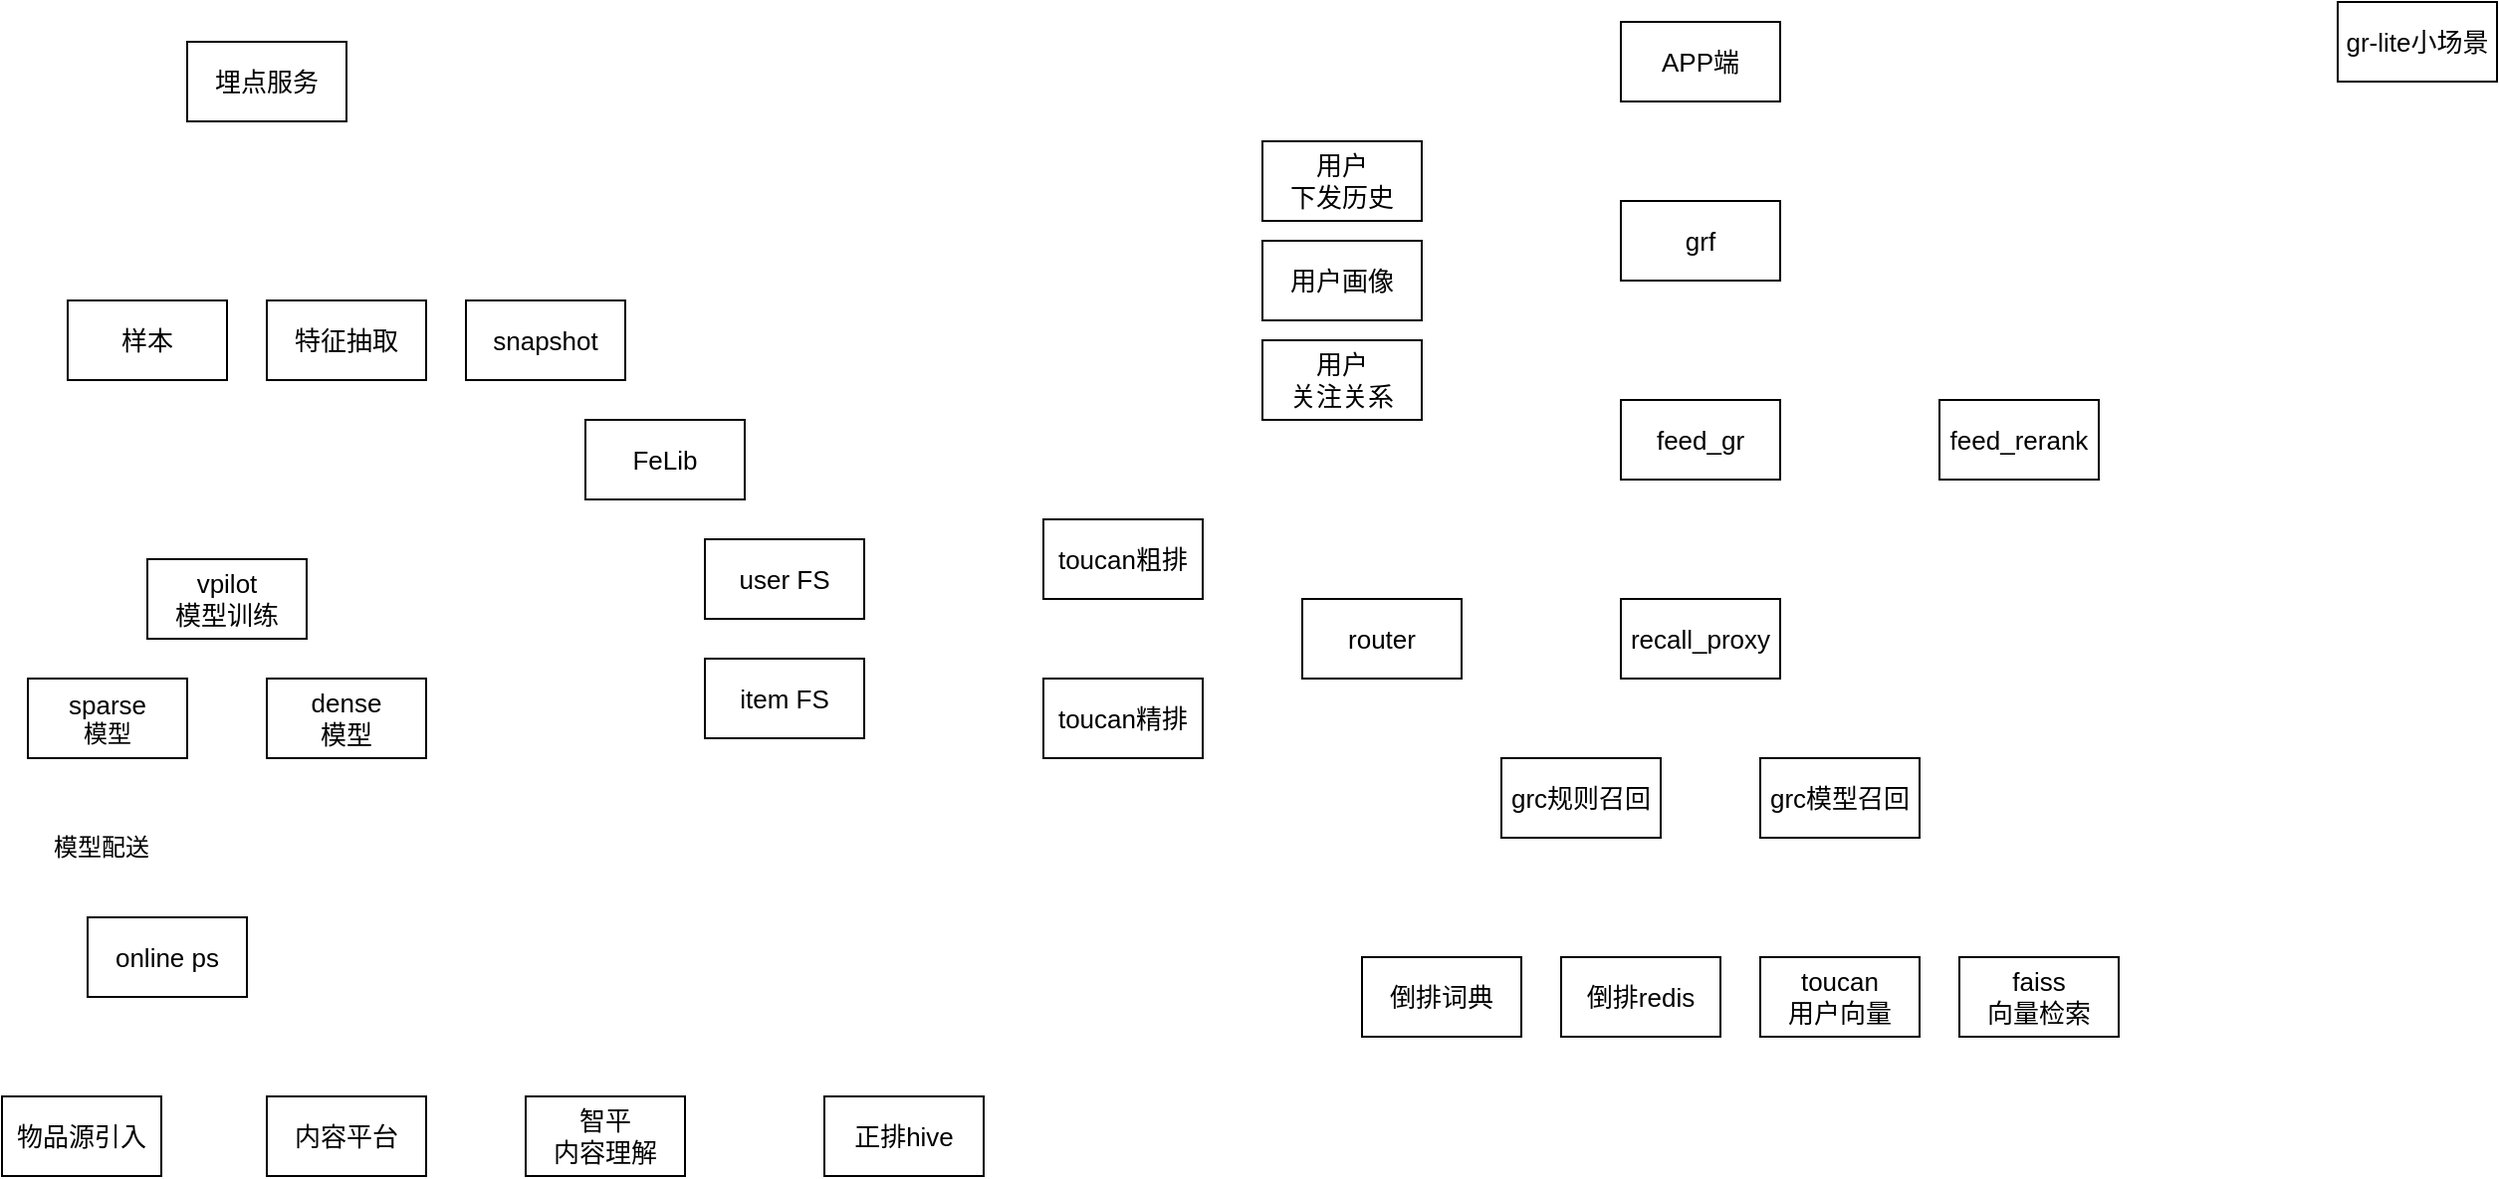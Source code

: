 <mxfile version="21.3.8" type="github">
  <diagram name="第 1 页" id="ZpcZpx1F9Ch346L9i--6">
    <mxGraphModel dx="1622" dy="493" grid="1" gridSize="10" guides="1" tooltips="1" connect="1" arrows="1" fold="1" page="1" pageScale="1" pageWidth="827" pageHeight="1169" math="0" shadow="0">
      <root>
        <mxCell id="0" />
        <mxCell id="1" parent="0" />
        <mxCell id="9b7kkkGA4V4-3G9niZhy-1" value="&lt;font style=&quot;font-size: 13px;&quot;&gt;APP端&lt;/font&gt;" style="rounded=0;whiteSpace=wrap;html=1;" vertex="1" parent="1">
          <mxGeometry x="360" y="30" width="80" height="40" as="geometry" />
        </mxCell>
        <mxCell id="9b7kkkGA4V4-3G9niZhy-2" value="&lt;font style=&quot;font-size: 13px;&quot;&gt;grf&lt;/font&gt;" style="rounded=0;whiteSpace=wrap;html=1;" vertex="1" parent="1">
          <mxGeometry x="360" y="120" width="80" height="40" as="geometry" />
        </mxCell>
        <mxCell id="9b7kkkGA4V4-3G9niZhy-3" value="&lt;span style=&quot;font-size: 13px;&quot;&gt;feed_gr&lt;/span&gt;" style="rounded=0;whiteSpace=wrap;html=1;" vertex="1" parent="1">
          <mxGeometry x="360" y="220" width="80" height="40" as="geometry" />
        </mxCell>
        <mxCell id="9b7kkkGA4V4-3G9niZhy-4" value="&lt;span style=&quot;font-size: 13px;&quot;&gt;recall_proxy&lt;/span&gt;" style="rounded=0;whiteSpace=wrap;html=1;" vertex="1" parent="1">
          <mxGeometry x="360" y="320" width="80" height="40" as="geometry" />
        </mxCell>
        <mxCell id="9b7kkkGA4V4-3G9niZhy-5" value="&lt;span style=&quot;font-size: 13px;&quot;&gt;grc规则召回&lt;br&gt;&lt;/span&gt;" style="rounded=0;whiteSpace=wrap;html=1;" vertex="1" parent="1">
          <mxGeometry x="300" y="400" width="80" height="40" as="geometry" />
        </mxCell>
        <mxCell id="9b7kkkGA4V4-3G9niZhy-6" value="&lt;span style=&quot;font-size: 13px;&quot;&gt;grc模型召回&lt;br&gt;&lt;/span&gt;" style="rounded=0;whiteSpace=wrap;html=1;" vertex="1" parent="1">
          <mxGeometry x="430" y="400" width="80" height="40" as="geometry" />
        </mxCell>
        <mxCell id="9b7kkkGA4V4-3G9niZhy-8" value="&lt;span style=&quot;font-size: 13px;&quot;&gt;router&lt;/span&gt;" style="rounded=0;whiteSpace=wrap;html=1;" vertex="1" parent="1">
          <mxGeometry x="200" y="320" width="80" height="40" as="geometry" />
        </mxCell>
        <mxCell id="9b7kkkGA4V4-3G9niZhy-9" value="&lt;span style=&quot;font-size: 13px;&quot;&gt;toucan粗排&lt;/span&gt;" style="rounded=0;whiteSpace=wrap;html=1;" vertex="1" parent="1">
          <mxGeometry x="70" y="280" width="80" height="40" as="geometry" />
        </mxCell>
        <mxCell id="9b7kkkGA4V4-3G9niZhy-10" value="&lt;span style=&quot;font-size: 13px;&quot;&gt;toucan精排&lt;/span&gt;" style="rounded=0;whiteSpace=wrap;html=1;" vertex="1" parent="1">
          <mxGeometry x="70" y="360" width="80" height="40" as="geometry" />
        </mxCell>
        <mxCell id="9b7kkkGA4V4-3G9niZhy-11" value="&lt;span style=&quot;font-size: 13px;&quot;&gt;feed_rerank&lt;/span&gt;" style="rounded=0;whiteSpace=wrap;html=1;" vertex="1" parent="1">
          <mxGeometry x="520" y="220" width="80" height="40" as="geometry" />
        </mxCell>
        <mxCell id="9b7kkkGA4V4-3G9niZhy-12" value="&lt;span style=&quot;font-size: 13px;&quot;&gt;toucan&lt;br&gt;用户向量&lt;br&gt;&lt;/span&gt;" style="rounded=0;whiteSpace=wrap;html=1;" vertex="1" parent="1">
          <mxGeometry x="430" y="500" width="80" height="40" as="geometry" />
        </mxCell>
        <mxCell id="9b7kkkGA4V4-3G9niZhy-13" value="&lt;span style=&quot;font-size: 13px;&quot;&gt;faiss&lt;br&gt;向量检索&lt;br&gt;&lt;/span&gt;" style="rounded=0;whiteSpace=wrap;html=1;" vertex="1" parent="1">
          <mxGeometry x="530" y="500" width="80" height="40" as="geometry" />
        </mxCell>
        <mxCell id="9b7kkkGA4V4-3G9niZhy-14" value="&lt;span style=&quot;font-size: 13px;&quot;&gt;物品源引入&lt;/span&gt;" style="rounded=0;whiteSpace=wrap;html=1;" vertex="1" parent="1">
          <mxGeometry x="-453" y="570" width="80" height="40" as="geometry" />
        </mxCell>
        <mxCell id="9b7kkkGA4V4-3G9niZhy-15" value="&lt;span style=&quot;font-size: 13px;&quot;&gt;内容平台&lt;/span&gt;" style="rounded=0;whiteSpace=wrap;html=1;" vertex="1" parent="1">
          <mxGeometry x="-320" y="570" width="80" height="40" as="geometry" />
        </mxCell>
        <mxCell id="9b7kkkGA4V4-3G9niZhy-16" value="&lt;span style=&quot;font-size: 13px;&quot;&gt;智平&lt;br&gt;内容理解&lt;/span&gt;" style="rounded=0;whiteSpace=wrap;html=1;" vertex="1" parent="1">
          <mxGeometry x="-190" y="570" width="80" height="40" as="geometry" />
        </mxCell>
        <mxCell id="9b7kkkGA4V4-3G9niZhy-17" value="&lt;span style=&quot;font-size: 13px;&quot;&gt;正排hive&lt;/span&gt;" style="rounded=0;whiteSpace=wrap;html=1;" vertex="1" parent="1">
          <mxGeometry x="-40" y="570" width="80" height="40" as="geometry" />
        </mxCell>
        <mxCell id="9b7kkkGA4V4-3G9niZhy-19" value="&lt;span style=&quot;font-size: 13px;&quot;&gt;gr-lite小场景&lt;/span&gt;" style="rounded=0;whiteSpace=wrap;html=1;" vertex="1" parent="1">
          <mxGeometry x="720" y="20" width="80" height="40" as="geometry" />
        </mxCell>
        <mxCell id="9b7kkkGA4V4-3G9niZhy-20" value="&lt;span style=&quot;font-size: 13px;&quot;&gt;用户&lt;br&gt;下发历史&lt;/span&gt;" style="rounded=0;whiteSpace=wrap;html=1;" vertex="1" parent="1">
          <mxGeometry x="180" y="90" width="80" height="40" as="geometry" />
        </mxCell>
        <mxCell id="9b7kkkGA4V4-3G9niZhy-21" value="&lt;span style=&quot;font-size: 13px;&quot;&gt;用户画像&lt;br&gt;&lt;/span&gt;" style="rounded=0;whiteSpace=wrap;html=1;" vertex="1" parent="1">
          <mxGeometry x="180" y="140" width="80" height="40" as="geometry" />
        </mxCell>
        <mxCell id="9b7kkkGA4V4-3G9niZhy-22" value="&lt;span style=&quot;font-size: 13px;&quot;&gt;用户&lt;br&gt;关注关系&lt;br&gt;&lt;/span&gt;" style="rounded=0;whiteSpace=wrap;html=1;" vertex="1" parent="1">
          <mxGeometry x="180" y="190" width="80" height="40" as="geometry" />
        </mxCell>
        <mxCell id="9b7kkkGA4V4-3G9niZhy-23" value="&lt;span style=&quot;font-size: 13px;&quot;&gt;埋点服务&lt;/span&gt;" style="rounded=0;whiteSpace=wrap;html=1;" vertex="1" parent="1">
          <mxGeometry x="-360" y="40" width="80" height="40" as="geometry" />
        </mxCell>
        <mxCell id="9b7kkkGA4V4-3G9niZhy-24" value="&lt;span style=&quot;font-size: 13px;&quot;&gt;特征抽取&lt;/span&gt;" style="rounded=0;whiteSpace=wrap;html=1;" vertex="1" parent="1">
          <mxGeometry x="-320" y="170" width="80" height="40" as="geometry" />
        </mxCell>
        <mxCell id="9b7kkkGA4V4-3G9niZhy-25" value="&lt;span style=&quot;font-size: 13px;&quot;&gt;样本&lt;/span&gt;" style="rounded=0;whiteSpace=wrap;html=1;" vertex="1" parent="1">
          <mxGeometry x="-420" y="170" width="80" height="40" as="geometry" />
        </mxCell>
        <mxCell id="9b7kkkGA4V4-3G9niZhy-26" value="&lt;span style=&quot;font-size: 13px;&quot;&gt;snapshot&lt;/span&gt;" style="rounded=0;whiteSpace=wrap;html=1;" vertex="1" parent="1">
          <mxGeometry x="-220" y="170" width="80" height="40" as="geometry" />
        </mxCell>
        <mxCell id="9b7kkkGA4V4-3G9niZhy-27" value="&lt;span style=&quot;font-size: 13px;&quot;&gt;user FS&lt;/span&gt;" style="rounded=0;whiteSpace=wrap;html=1;" vertex="1" parent="1">
          <mxGeometry x="-100" y="290" width="80" height="40" as="geometry" />
        </mxCell>
        <mxCell id="9b7kkkGA4V4-3G9niZhy-28" value="&lt;span style=&quot;font-size: 13px;&quot;&gt;item FS&lt;/span&gt;" style="rounded=0;whiteSpace=wrap;html=1;" vertex="1" parent="1">
          <mxGeometry x="-100" y="350" width="80" height="40" as="geometry" />
        </mxCell>
        <mxCell id="9b7kkkGA4V4-3G9niZhy-29" value="&lt;span style=&quot;font-size: 13px;&quot;&gt;vpilot&lt;br&gt;模型训练&lt;/span&gt;" style="rounded=0;whiteSpace=wrap;html=1;" vertex="1" parent="1">
          <mxGeometry x="-380" y="300" width="80" height="40" as="geometry" />
        </mxCell>
        <mxCell id="9b7kkkGA4V4-3G9niZhy-30" value="&lt;span style=&quot;font-size: 13px;&quot;&gt;dense&lt;br&gt;模型&lt;/span&gt;" style="rounded=0;whiteSpace=wrap;html=1;" vertex="1" parent="1">
          <mxGeometry x="-320" y="360" width="80" height="40" as="geometry" />
        </mxCell>
        <mxCell id="9b7kkkGA4V4-3G9niZhy-31" value="&lt;span style=&quot;font-size: 13px;&quot;&gt;sparse&lt;br&gt;&lt;/span&gt;模型" style="rounded=0;whiteSpace=wrap;html=1;" vertex="1" parent="1">
          <mxGeometry x="-440" y="360" width="80" height="40" as="geometry" />
        </mxCell>
        <mxCell id="9b7kkkGA4V4-3G9niZhy-32" value="&lt;span style=&quot;font-size: 13px;&quot;&gt;online ps&lt;/span&gt;" style="rounded=0;whiteSpace=wrap;html=1;" vertex="1" parent="1">
          <mxGeometry x="-410" y="480" width="80" height="40" as="geometry" />
        </mxCell>
        <mxCell id="9b7kkkGA4V4-3G9niZhy-33" value="模型配送" style="text;html=1;strokeColor=none;fillColor=none;align=center;verticalAlign=middle;whiteSpace=wrap;rounded=0;" vertex="1" parent="1">
          <mxGeometry x="-433" y="430" width="60" height="30" as="geometry" />
        </mxCell>
        <mxCell id="9b7kkkGA4V4-3G9niZhy-34" value="&lt;span style=&quot;font-size: 13px;&quot;&gt;FeLib&lt;/span&gt;" style="rounded=0;whiteSpace=wrap;html=1;" vertex="1" parent="1">
          <mxGeometry x="-160" y="230" width="80" height="40" as="geometry" />
        </mxCell>
        <mxCell id="9b7kkkGA4V4-3G9niZhy-37" value="&lt;span style=&quot;font-size: 13px;&quot;&gt;倒排词典&lt;br&gt;&lt;/span&gt;" style="rounded=0;whiteSpace=wrap;html=1;" vertex="1" parent="1">
          <mxGeometry x="230" y="500" width="80" height="40" as="geometry" />
        </mxCell>
        <mxCell id="9b7kkkGA4V4-3G9niZhy-38" value="&lt;span style=&quot;font-size: 13px;&quot;&gt;倒排redis&lt;br&gt;&lt;/span&gt;" style="rounded=0;whiteSpace=wrap;html=1;" vertex="1" parent="1">
          <mxGeometry x="330" y="500" width="80" height="40" as="geometry" />
        </mxCell>
      </root>
    </mxGraphModel>
  </diagram>
</mxfile>

